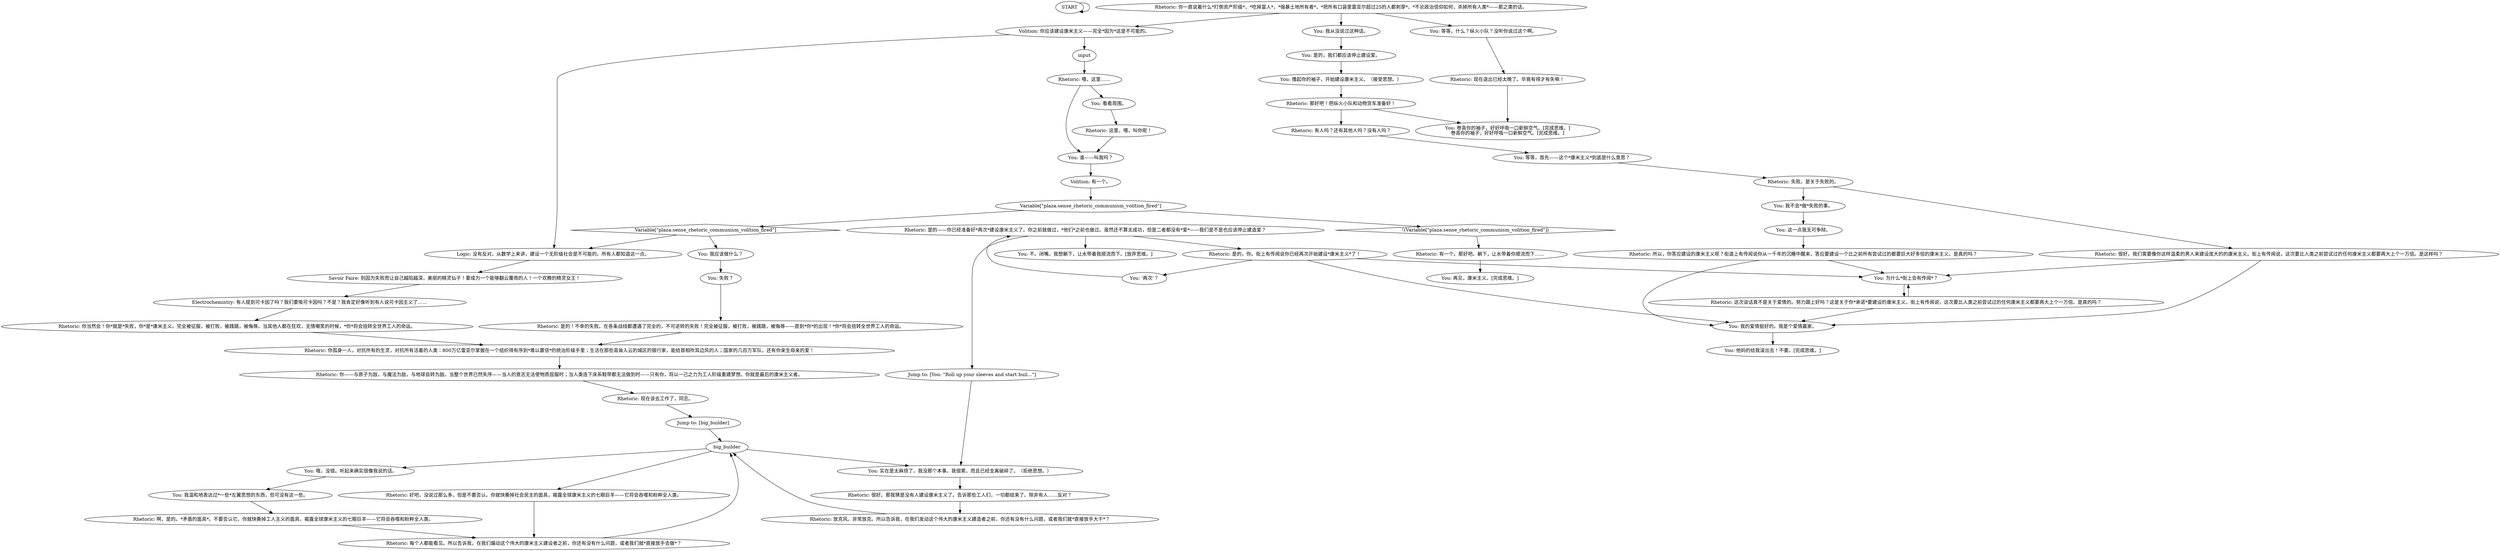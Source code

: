 # THOUGHT / WORLD REPUBLIC
# Rhetoric talks about Communism --The World Republic.
# ==================================================
digraph G {
	  0 [label="START"];
	  1 [label="input"];
	  2 [label="Jump to: [You: \"Roll up your sleeves and start buil...\"]"];
	  3 [label="You: 这一点我无可争辩。"];
	  4 [label="Rhetoric: 你当然会！你*就是*失败，你*是*康米主义。完全被征服，被打败，被践踏，被侮辱。当其他人都在狂欢，无情嘲笑的时候，*你*将会扭转全世界工人的命运。"];
	  5 [label="Rhetoric: 有人吗？还有其他人吗？没有人吗？"];
	  6 [label="You: 等等，什么？纵火小队？没听你说过这个啊。"];
	  7 [label="You: 哦，没错。听起来确实很像我说的话。"];
	  8 [label="You: 等等，首先——这个*康米主义*到底是什么意思？"];
	  9 [label="Volition: 有一个。"];
	  10 [label="Rhetoric: 是的，你。街上有传闻说你已经再次开始建设*康米主义*了！"];
	  11 [label="You: 我的爱情挺好的。我是个爱情赢家。"];
	  12 [label="You: 他妈的给我滚出去！不要。[完成思维。]"];
	  13 [label="Rhetoric: 很好。我们需要像你这样温柔的男人来建设庞大的的康米主义。街上有传闻说，这次要比人类之前尝试过的任何康米主义都要再大上个一万倍。是这样吗？"];
	  14 [label="You: 失败？"];
	  15 [label="Volition: 你应该建设康米主义——完全*因为*这是不可能的。"];
	  16 [label="You: 我温和地表达过*一些*左翼思想的东西，但可没有这一些。"];
	  17 [label="Rhetoric: 放克风。非常放克。所以告诉我，在我们发动这个伟大的康米主义建造者之前，你还有没有什么问题，或者我们就*直接放手大干*？"];
	  18 [label="Logic: 没有反对。从数学上来讲，建设一个无阶级社会是不可能的。所有人都知道这一点。"];
	  19 [label="You: 不。闭嘴。我想躺下，让水带着我顺流而下。[放弃思维。]"];
	  20 [label="You: 是的，我们都应该停止建设爱。"];
	  21 [label="Rhetoric: 好吧，没说过那么多。但是不要否认。你就快撕掉社会民主的面具，揭露全球康米主义的七眼巨羊——它将会吞噬和粉粹全人类。"];
	  22 [label="You: 实在是太麻烦了。我没那个本事。我很累，而且已经支离破碎了。（拒绝思想。）"];
	  23 [label="You: 撸起你的袖子，开始建设康米主义。（接受思想。）"];
	  24 [label="Rhetoric: 这次谈话真不是关于爱情的。努力跟上好吗？这是关于你*承诺*要建设的康米主义。街上有传闻说，这次要比人类之前尝试过的任何康米主义都要再大上个一万倍。是真的吗？"];
	  25 [label="Rhetoric: 你一直说着什么*打倒资产阶级*，*吃掉富人*，*强暴土地所有者*，*把所有口袋里雷亚尔超过25的人都刺穿*，*不论政治信仰如何，杀掉所有人类*——那之类的话。"];
	  26 [label="Rhetoric: 现在退出已经太晚了。毕竟有得才有失嘛！"];
	  27 [label="You: 我从没说过这种话。"];
	  28 [label="Rhetoric: 所以，你答应建设的康米主义呢？街道上有传闻说你从一千年的沉睡中醒来，答应要建设一个比之前所有尝试过的都要巨大好多倍的康米主义。是真的吗？"];
	  29 [label="You: 我不会*做*失败的事。"];
	  30 [label="Jump to: [big_builder]"];
	  31 [label="Electrochemistry: 有人提到可卡因了吗？我们要吸可卡因吗？不是？我肯定好像听到有人说可卡因主义了……"];
	  32 [label="You: 我应该做什么？"];
	  33 [label="Rhetoric: 喂，这里……"];
	  34 [label="Rhetoric: 是的——你已经准备好*再次*建设康米主义了。你之前就做过，*他们*之前也做过。虽然还不算太成功，但是二者都没有*爱*——我们是不是也应该停止建造爱？"];
	  35 [label="Rhetoric: 很好。那我猜是没有人建设康米主义了。告诉那些工人们，一切都结束了。除非有人……反对？"];
	  36 [label="Rhetoric: 有一个。那好吧。躺下，让水带着你顺流而下……"];
	  37 [label="You: 卷高你的袖子，好好呼吸一口新鲜空气。[完成思维。]\n卷高你的袖子，好好呼吸一口新鲜空气。[完成思维。]"];
	  38 [label="You: ‘再次’？"];
	  39 [label="You: 再见，康米主义。[完成思维。]"];
	  40 [label="Rhetoric: 是的！不幸的失败。在各条战线都遭遇了完全的，不可逆转的失败！完全被征服，被打败，被践踏，被侮辱——直到*你*的出现！*你*将会扭转全世界工人的命运。"];
	  41 [label="Savoir Faire: 别因为失败而让自己越陷越深，美丽的精灵仙子！要成为一个能够翻云覆雨的人！一个欢腾的精灵女王！"];
	  42 [label="Rhetoric: 失败。是关于失败的。"];
	  43 [label="Rhetoric: 你孤身一人，对抗所有的生灵，对抗所有活着的人类：800万亿雷亚尔掌握在一个组织得有序到*难以置信*的统治阶级手里；生活在那些高耸入云的城区的银行家，能给首相吹耳边风的人；国家的几百万军队，还有你亲生母亲的爱！"];
	  44 [label="You: 谁——叫我吗？"];
	  45 [label="You: 看看周围。"];
	  46 [label="Rhetoric: 这里，喂，叫你呢！"];
	  47 [label="Rhetoric: 你——与原子为敌，与魔法为敌，与地球自转为敌。当整个世界已然失序——当人的意志无法使物质屈服时；当人类连下床系鞋带都无法做到时——只有你，将以一己之力为工人阶级重建梦想。你就是最后的康米主义者。"];
	  48 [label="Variable[\"plaza.sense_rhetoric_communism_volition_fired\"]"];
	  49 [label="Variable[\"plaza.sense_rhetoric_communism_volition_fired\"]", shape=diamond];
	  50 [label="!(Variable[\"plaza.sense_rhetoric_communism_volition_fired\"])", shape=diamond];
	  51 [label="Rhetoric: 那好吧！把纵火小队和动物货车准备好！"];
	  52 [label="Rhetoric: 每个人都能看见。所以告诉我，在我们煽动这个伟大的康米主义建设者之前，你还有没有什么问题，或者我们就*直接放手去做*？"];
	  53 [label="big_builder"];
	  54 [label="You: 为什么*街上会有传闻*？"];
	  55 [label="Rhetoric: 现在该去工作了，同志。"];
	  56 [label="Rhetoric: 啊，是的。*矛盾的面具*。不要否认它。你就快撕掉工人主义的面具，揭露全球康米主义的七眼巨羊——它将会吞噬和粉粹全人类。"];
	  0 -> 0
	  1 -> 33
	  2 -> 22
	  3 -> 28
	  4 -> 43
	  5 -> 8
	  6 -> 26
	  7 -> 16
	  8 -> 42
	  9 -> 48
	  10 -> 54
	  10 -> 11
	  10 -> 38
	  11 -> 12
	  13 -> 11
	  13 -> 54
	  14 -> 40
	  15 -> 1
	  15 -> 18
	  16 -> 56
	  17 -> 53
	  18 -> 41
	  20 -> 23
	  21 -> 52
	  22 -> 35
	  23 -> 51
	  24 -> 11
	  24 -> 54
	  25 -> 27
	  25 -> 6
	  25 -> 15
	  26 -> 37
	  27 -> 20
	  28 -> 11
	  28 -> 54
	  29 -> 3
	  30 -> 53
	  31 -> 4
	  32 -> 14
	  33 -> 44
	  33 -> 45
	  34 -> 10
	  34 -> 2
	  34 -> 19
	  35 -> 17
	  36 -> 39
	  38 -> 34
	  40 -> 43
	  41 -> 31
	  42 -> 29
	  42 -> 13
	  43 -> 47
	  44 -> 9
	  45 -> 46
	  46 -> 44
	  47 -> 55
	  48 -> 49
	  48 -> 50
	  49 -> 32
	  49 -> 18
	  50 -> 36
	  51 -> 37
	  51 -> 5
	  52 -> 53
	  53 -> 21
	  53 -> 22
	  53 -> 7
	  54 -> 24
	  55 -> 30
	  56 -> 52
}

